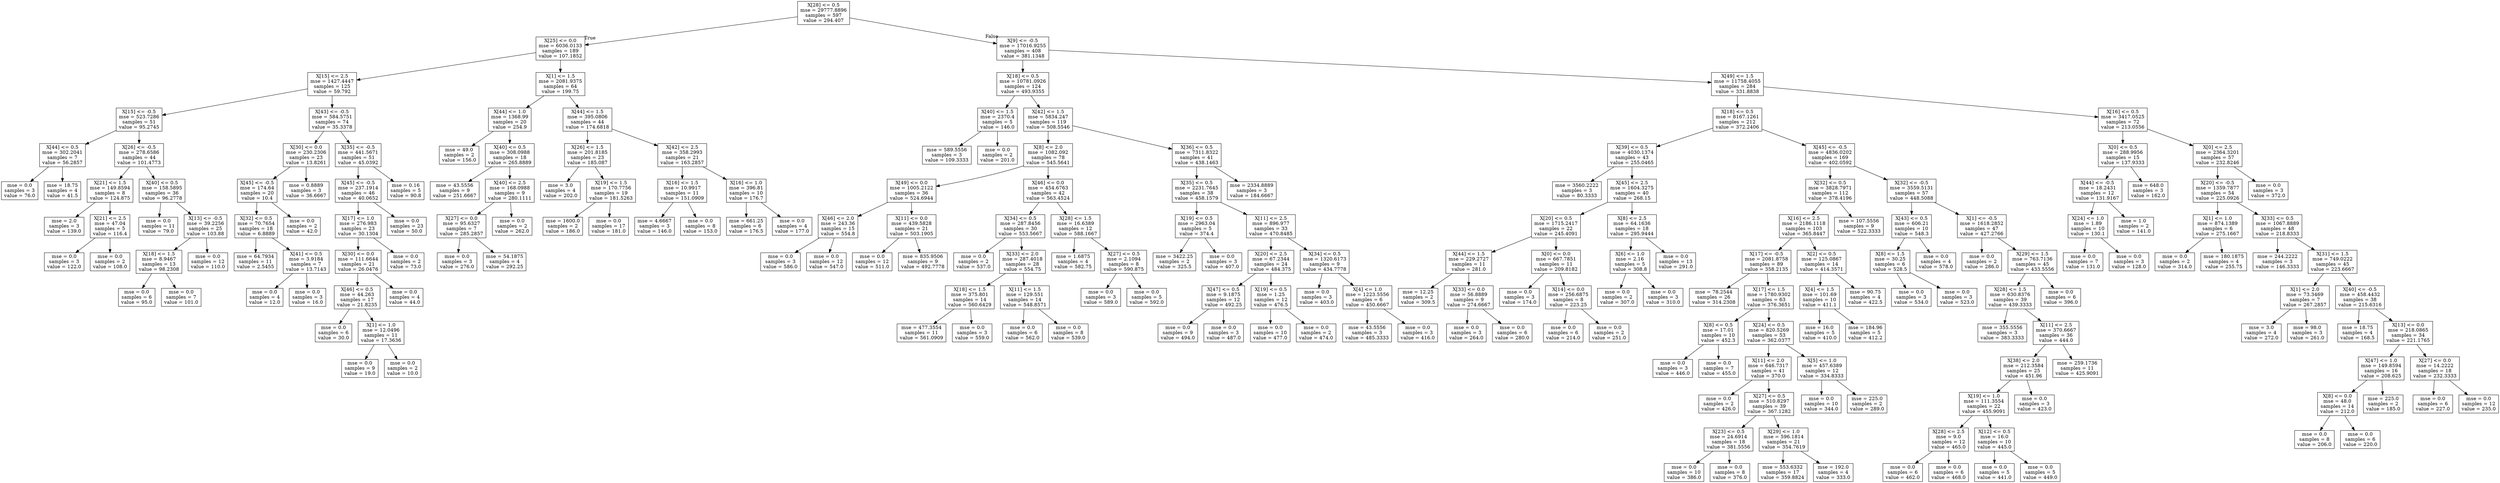 digraph Tree {
node [shape=box] ;
0 [label="X[28] <= 0.5\nmse = 29777.8896\nsamples = 597\nvalue = 294.407"] ;
1 [label="X[25] <= 0.0\nmse = 6036.0133\nsamples = 189\nvalue = 107.1852"] ;
0 -> 1 [labeldistance=2.5, labelangle=45, headlabel="True"] ;
2 [label="X[15] <= 2.5\nmse = 1427.4447\nsamples = 125\nvalue = 59.792"] ;
1 -> 2 ;
3 [label="X[15] <= -0.5\nmse = 523.7286\nsamples = 51\nvalue = 95.2745"] ;
2 -> 3 ;
4 [label="X[44] <= 0.5\nmse = 302.2041\nsamples = 7\nvalue = 56.2857"] ;
3 -> 4 ;
5 [label="mse = 0.0\nsamples = 3\nvalue = 76.0"] ;
4 -> 5 ;
6 [label="mse = 18.75\nsamples = 4\nvalue = 41.5"] ;
4 -> 6 ;
7 [label="X[26] <= -0.5\nmse = 278.6586\nsamples = 44\nvalue = 101.4773"] ;
3 -> 7 ;
8 [label="X[21] <= 1.5\nmse = 149.8594\nsamples = 8\nvalue = 124.875"] ;
7 -> 8 ;
9 [label="mse = 2.0\nsamples = 3\nvalue = 139.0"] ;
8 -> 9 ;
10 [label="X[21] <= 2.5\nmse = 47.04\nsamples = 5\nvalue = 116.4"] ;
8 -> 10 ;
11 [label="mse = 0.0\nsamples = 3\nvalue = 122.0"] ;
10 -> 11 ;
12 [label="mse = 0.0\nsamples = 2\nvalue = 108.0"] ;
10 -> 12 ;
13 [label="X[40] <= 0.5\nmse = 158.5895\nsamples = 36\nvalue = 96.2778"] ;
7 -> 13 ;
14 [label="mse = 0.0\nsamples = 11\nvalue = 79.0"] ;
13 -> 14 ;
15 [label="X[13] <= -0.5\nmse = 39.2256\nsamples = 25\nvalue = 103.88"] ;
13 -> 15 ;
16 [label="X[18] <= 1.5\nmse = 8.9467\nsamples = 13\nvalue = 98.2308"] ;
15 -> 16 ;
17 [label="mse = 0.0\nsamples = 6\nvalue = 95.0"] ;
16 -> 17 ;
18 [label="mse = 0.0\nsamples = 7\nvalue = 101.0"] ;
16 -> 18 ;
19 [label="mse = 0.0\nsamples = 12\nvalue = 110.0"] ;
15 -> 19 ;
20 [label="X[43] <= -0.5\nmse = 584.5751\nsamples = 74\nvalue = 35.3378"] ;
2 -> 20 ;
21 [label="X[30] <= 0.0\nmse = 230.2306\nsamples = 23\nvalue = 13.8261"] ;
20 -> 21 ;
22 [label="X[45] <= -0.5\nmse = 174.64\nsamples = 20\nvalue = 10.4"] ;
21 -> 22 ;
23 [label="X[32] <= 0.5\nmse = 70.7654\nsamples = 18\nvalue = 6.8889"] ;
22 -> 23 ;
24 [label="mse = 64.7934\nsamples = 11\nvalue = 2.5455"] ;
23 -> 24 ;
25 [label="X[41] <= 0.5\nmse = 3.9184\nsamples = 7\nvalue = 13.7143"] ;
23 -> 25 ;
26 [label="mse = 0.0\nsamples = 4\nvalue = 12.0"] ;
25 -> 26 ;
27 [label="mse = 0.0\nsamples = 3\nvalue = 16.0"] ;
25 -> 27 ;
28 [label="mse = 0.0\nsamples = 2\nvalue = 42.0"] ;
22 -> 28 ;
29 [label="mse = 0.8889\nsamples = 3\nvalue = 36.6667"] ;
21 -> 29 ;
30 [label="X[35] <= -0.5\nmse = 441.5671\nsamples = 51\nvalue = 45.0392"] ;
20 -> 30 ;
31 [label="X[45] <= -0.5\nmse = 237.1914\nsamples = 46\nvalue = 40.0652"] ;
30 -> 31 ;
32 [label="X[17] <= 1.0\nmse = 276.983\nsamples = 23\nvalue = 30.1304"] ;
31 -> 32 ;
33 [label="X[30] <= 0.0\nmse = 111.6644\nsamples = 21\nvalue = 26.0476"] ;
32 -> 33 ;
34 [label="X[46] <= 0.5\nmse = 44.263\nsamples = 17\nvalue = 21.8235"] ;
33 -> 34 ;
35 [label="mse = 0.0\nsamples = 6\nvalue = 30.0"] ;
34 -> 35 ;
36 [label="X[1] <= 1.0\nmse = 12.0496\nsamples = 11\nvalue = 17.3636"] ;
34 -> 36 ;
37 [label="mse = 0.0\nsamples = 9\nvalue = 19.0"] ;
36 -> 37 ;
38 [label="mse = 0.0\nsamples = 2\nvalue = 10.0"] ;
36 -> 38 ;
39 [label="mse = 0.0\nsamples = 4\nvalue = 44.0"] ;
33 -> 39 ;
40 [label="mse = 0.0\nsamples = 2\nvalue = 73.0"] ;
32 -> 40 ;
41 [label="mse = 0.0\nsamples = 23\nvalue = 50.0"] ;
31 -> 41 ;
42 [label="mse = 0.16\nsamples = 5\nvalue = 90.8"] ;
30 -> 42 ;
43 [label="X[1] <= 1.5\nmse = 2081.9375\nsamples = 64\nvalue = 199.75"] ;
1 -> 43 ;
44 [label="X[44] <= 1.0\nmse = 1368.99\nsamples = 20\nvalue = 254.9"] ;
43 -> 44 ;
45 [label="mse = 49.0\nsamples = 2\nvalue = 156.0"] ;
44 -> 45 ;
46 [label="X[40] <= 0.5\nmse = 308.0988\nsamples = 18\nvalue = 265.8889"] ;
44 -> 46 ;
47 [label="mse = 43.5556\nsamples = 9\nvalue = 251.6667"] ;
46 -> 47 ;
48 [label="X[40] <= 2.5\nmse = 168.0988\nsamples = 9\nvalue = 280.1111"] ;
46 -> 48 ;
49 [label="X[27] <= 0.0\nmse = 95.6327\nsamples = 7\nvalue = 285.2857"] ;
48 -> 49 ;
50 [label="mse = 0.0\nsamples = 3\nvalue = 276.0"] ;
49 -> 50 ;
51 [label="mse = 54.1875\nsamples = 4\nvalue = 292.25"] ;
49 -> 51 ;
52 [label="mse = 0.0\nsamples = 2\nvalue = 262.0"] ;
48 -> 52 ;
53 [label="X[44] <= 1.5\nmse = 395.0806\nsamples = 44\nvalue = 174.6818"] ;
43 -> 53 ;
54 [label="X[26] <= 1.5\nmse = 201.8185\nsamples = 23\nvalue = 185.087"] ;
53 -> 54 ;
55 [label="mse = 3.0\nsamples = 4\nvalue = 202.0"] ;
54 -> 55 ;
56 [label="X[19] <= 1.5\nmse = 170.7756\nsamples = 19\nvalue = 181.5263"] ;
54 -> 56 ;
57 [label="mse = 1600.0\nsamples = 2\nvalue = 186.0"] ;
56 -> 57 ;
58 [label="mse = 0.0\nsamples = 17\nvalue = 181.0"] ;
56 -> 58 ;
59 [label="X[42] <= 2.5\nmse = 358.2993\nsamples = 21\nvalue = 163.2857"] ;
53 -> 59 ;
60 [label="X[16] <= 1.5\nmse = 10.9917\nsamples = 11\nvalue = 151.0909"] ;
59 -> 60 ;
61 [label="mse = 4.6667\nsamples = 3\nvalue = 146.0"] ;
60 -> 61 ;
62 [label="mse = 0.0\nsamples = 8\nvalue = 153.0"] ;
60 -> 62 ;
63 [label="X[16] <= 1.0\nmse = 396.81\nsamples = 10\nvalue = 176.7"] ;
59 -> 63 ;
64 [label="mse = 661.25\nsamples = 6\nvalue = 176.5"] ;
63 -> 64 ;
65 [label="mse = 0.0\nsamples = 4\nvalue = 177.0"] ;
63 -> 65 ;
66 [label="X[9] <= -0.5\nmse = 17016.9255\nsamples = 408\nvalue = 381.1348"] ;
0 -> 66 [labeldistance=2.5, labelangle=-45, headlabel="False"] ;
67 [label="X[18] <= 0.5\nmse = 10781.0926\nsamples = 124\nvalue = 493.9355"] ;
66 -> 67 ;
68 [label="X[40] <= 1.5\nmse = 2370.4\nsamples = 5\nvalue = 146.0"] ;
67 -> 68 ;
69 [label="mse = 589.5556\nsamples = 3\nvalue = 109.3333"] ;
68 -> 69 ;
70 [label="mse = 0.0\nsamples = 2\nvalue = 201.0"] ;
68 -> 70 ;
71 [label="X[42] <= 1.5\nmse = 5834.247\nsamples = 119\nvalue = 508.5546"] ;
67 -> 71 ;
72 [label="X[8] <= 2.0\nmse = 1082.092\nsamples = 78\nvalue = 545.5641"] ;
71 -> 72 ;
73 [label="X[49] <= 0.0\nmse = 1005.2122\nsamples = 36\nvalue = 524.6944"] ;
72 -> 73 ;
74 [label="X[46] <= 2.0\nmse = 243.36\nsamples = 15\nvalue = 554.8"] ;
73 -> 74 ;
75 [label="mse = 0.0\nsamples = 3\nvalue = 586.0"] ;
74 -> 75 ;
76 [label="mse = 0.0\nsamples = 12\nvalue = 547.0"] ;
74 -> 76 ;
77 [label="X[11] <= 0.0\nmse = 439.5828\nsamples = 21\nvalue = 503.1905"] ;
73 -> 77 ;
78 [label="mse = 0.0\nsamples = 12\nvalue = 511.0"] ;
77 -> 78 ;
79 [label="mse = 835.9506\nsamples = 9\nvalue = 492.7778"] ;
77 -> 79 ;
80 [label="X[46] <= 0.0\nmse = 454.6763\nsamples = 42\nvalue = 563.4524"] ;
72 -> 80 ;
81 [label="X[34] <= 0.5\nmse = 287.8456\nsamples = 30\nvalue = 553.5667"] ;
80 -> 81 ;
82 [label="mse = 0.0\nsamples = 2\nvalue = 537.0"] ;
81 -> 82 ;
83 [label="X[33] <= 2.0\nmse = 287.4018\nsamples = 28\nvalue = 554.75"] ;
81 -> 83 ;
84 [label="X[18] <= 1.5\nmse = 375.801\nsamples = 14\nvalue = 560.6429"] ;
83 -> 84 ;
85 [label="mse = 477.3554\nsamples = 11\nvalue = 561.0909"] ;
84 -> 85 ;
86 [label="mse = 0.0\nsamples = 3\nvalue = 559.0"] ;
84 -> 86 ;
87 [label="X[11] <= 1.5\nmse = 129.551\nsamples = 14\nvalue = 548.8571"] ;
83 -> 87 ;
88 [label="mse = 0.0\nsamples = 6\nvalue = 562.0"] ;
87 -> 88 ;
89 [label="mse = 0.0\nsamples = 8\nvalue = 539.0"] ;
87 -> 89 ;
90 [label="X[28] <= 1.5\nmse = 16.6389\nsamples = 12\nvalue = 588.1667"] ;
80 -> 90 ;
91 [label="mse = 1.6875\nsamples = 4\nvalue = 582.75"] ;
90 -> 91 ;
92 [label="X[27] <= 0.5\nmse = 2.1094\nsamples = 8\nvalue = 590.875"] ;
90 -> 92 ;
93 [label="mse = 0.0\nsamples = 3\nvalue = 589.0"] ;
92 -> 93 ;
94 [label="mse = 0.0\nsamples = 5\nvalue = 592.0"] ;
92 -> 94 ;
95 [label="X[36] <= 0.5\nmse = 7311.8322\nsamples = 41\nvalue = 438.1463"] ;
71 -> 95 ;
96 [label="X[35] <= 0.5\nmse = 2231.7645\nsamples = 38\nvalue = 458.1579"] ;
95 -> 96 ;
97 [label="X[19] <= 0.5\nmse = 2963.04\nsamples = 5\nvalue = 374.4"] ;
96 -> 97 ;
98 [label="mse = 3422.25\nsamples = 2\nvalue = 325.5"] ;
97 -> 98 ;
99 [label="mse = 0.0\nsamples = 3\nvalue = 407.0"] ;
97 -> 99 ;
100 [label="X[11] <= 2.5\nmse = 896.977\nsamples = 33\nvalue = 470.8485"] ;
96 -> 100 ;
101 [label="X[20] <= 2.5\nmse = 67.2344\nsamples = 24\nvalue = 484.375"] ;
100 -> 101 ;
102 [label="X[47] <= 0.5\nmse = 9.1875\nsamples = 12\nvalue = 492.25"] ;
101 -> 102 ;
103 [label="mse = 0.0\nsamples = 9\nvalue = 494.0"] ;
102 -> 103 ;
104 [label="mse = 0.0\nsamples = 3\nvalue = 487.0"] ;
102 -> 104 ;
105 [label="X[19] <= 0.5\nmse = 1.25\nsamples = 12\nvalue = 476.5"] ;
101 -> 105 ;
106 [label="mse = 0.0\nsamples = 10\nvalue = 477.0"] ;
105 -> 106 ;
107 [label="mse = 0.0\nsamples = 2\nvalue = 474.0"] ;
105 -> 107 ;
108 [label="X[34] <= 0.5\nmse = 1320.6173\nsamples = 9\nvalue = 434.7778"] ;
100 -> 108 ;
109 [label="mse = 0.0\nsamples = 3\nvalue = 403.0"] ;
108 -> 109 ;
110 [label="X[4] <= 1.0\nmse = 1223.5556\nsamples = 6\nvalue = 450.6667"] ;
108 -> 110 ;
111 [label="mse = 43.5556\nsamples = 3\nvalue = 485.3333"] ;
110 -> 111 ;
112 [label="mse = 0.0\nsamples = 3\nvalue = 416.0"] ;
110 -> 112 ;
113 [label="mse = 2334.8889\nsamples = 3\nvalue = 184.6667"] ;
95 -> 113 ;
114 [label="X[49] <= 1.5\nmse = 11758.4055\nsamples = 284\nvalue = 331.8838"] ;
66 -> 114 ;
115 [label="X[18] <= 0.5\nmse = 8167.1261\nsamples = 212\nvalue = 372.2406"] ;
114 -> 115 ;
116 [label="X[39] <= 0.5\nmse = 4030.1374\nsamples = 43\nvalue = 255.0465"] ;
115 -> 116 ;
117 [label="mse = 3560.2222\nsamples = 3\nvalue = 80.3333"] ;
116 -> 117 ;
118 [label="X[45] <= 2.5\nmse = 1604.3275\nsamples = 40\nvalue = 268.15"] ;
116 -> 118 ;
119 [label="X[20] <= 0.5\nmse = 1715.2417\nsamples = 22\nvalue = 245.4091"] ;
118 -> 119 ;
120 [label="X[44] <= 1.5\nmse = 229.2727\nsamples = 11\nvalue = 281.0"] ;
119 -> 120 ;
121 [label="mse = 12.25\nsamples = 2\nvalue = 309.5"] ;
120 -> 121 ;
122 [label="X[33] <= 0.0\nmse = 56.8889\nsamples = 9\nvalue = 274.6667"] ;
120 -> 122 ;
123 [label="mse = 0.0\nsamples = 3\nvalue = 264.0"] ;
122 -> 123 ;
124 [label="mse = 0.0\nsamples = 6\nvalue = 280.0"] ;
122 -> 124 ;
125 [label="X[0] <= 0.0\nmse = 667.7851\nsamples = 11\nvalue = 209.8182"] ;
119 -> 125 ;
126 [label="mse = 0.0\nsamples = 3\nvalue = 174.0"] ;
125 -> 126 ;
127 [label="X[14] <= 0.0\nmse = 256.6875\nsamples = 8\nvalue = 223.25"] ;
125 -> 127 ;
128 [label="mse = 0.0\nsamples = 6\nvalue = 214.0"] ;
127 -> 128 ;
129 [label="mse = 0.0\nsamples = 2\nvalue = 251.0"] ;
127 -> 129 ;
130 [label="X[8] <= 2.5\nmse = 64.1636\nsamples = 18\nvalue = 295.9444"] ;
118 -> 130 ;
131 [label="X[6] <= 1.0\nmse = 2.16\nsamples = 5\nvalue = 308.8"] ;
130 -> 131 ;
132 [label="mse = 0.0\nsamples = 2\nvalue = 307.0"] ;
131 -> 132 ;
133 [label="mse = 0.0\nsamples = 3\nvalue = 310.0"] ;
131 -> 133 ;
134 [label="mse = 0.0\nsamples = 13\nvalue = 291.0"] ;
130 -> 134 ;
135 [label="X[45] <= -0.5\nmse = 4836.0202\nsamples = 169\nvalue = 402.0592"] ;
115 -> 135 ;
136 [label="X[32] <= 0.5\nmse = 3828.7971\nsamples = 112\nvalue = 378.4196"] ;
135 -> 136 ;
137 [label="X[16] <= 2.5\nmse = 2186.1118\nsamples = 103\nvalue = 365.8447"] ;
136 -> 137 ;
138 [label="X[17] <= -0.5\nmse = 2081.8758\nsamples = 89\nvalue = 358.2135"] ;
137 -> 138 ;
139 [label="mse = 78.2544\nsamples = 26\nvalue = 314.2308"] ;
138 -> 139 ;
140 [label="X[17] <= 1.5\nmse = 1780.9302\nsamples = 63\nvalue = 376.3651"] ;
138 -> 140 ;
141 [label="X[8] <= 0.5\nmse = 17.01\nsamples = 10\nvalue = 452.3"] ;
140 -> 141 ;
142 [label="mse = 0.0\nsamples = 3\nvalue = 446.0"] ;
141 -> 142 ;
143 [label="mse = 0.0\nsamples = 7\nvalue = 455.0"] ;
141 -> 143 ;
144 [label="X[24] <= 0.5\nmse = 820.5269\nsamples = 53\nvalue = 362.0377"] ;
140 -> 144 ;
145 [label="X[11] <= 2.0\nmse = 646.7317\nsamples = 41\nvalue = 370.0"] ;
144 -> 145 ;
146 [label="mse = 0.0\nsamples = 2\nvalue = 426.0"] ;
145 -> 146 ;
147 [label="X[27] <= 0.5\nmse = 510.8297\nsamples = 39\nvalue = 367.1282"] ;
145 -> 147 ;
148 [label="X[23] <= 0.5\nmse = 24.6914\nsamples = 18\nvalue = 381.5556"] ;
147 -> 148 ;
149 [label="mse = 0.0\nsamples = 10\nvalue = 386.0"] ;
148 -> 149 ;
150 [label="mse = 0.0\nsamples = 8\nvalue = 376.0"] ;
148 -> 150 ;
151 [label="X[29] <= 1.0\nmse = 596.1814\nsamples = 21\nvalue = 354.7619"] ;
147 -> 151 ;
152 [label="mse = 553.6332\nsamples = 17\nvalue = 359.8824"] ;
151 -> 152 ;
153 [label="mse = 192.0\nsamples = 4\nvalue = 333.0"] ;
151 -> 153 ;
154 [label="X[5] <= 1.0\nmse = 457.6389\nsamples = 12\nvalue = 334.8333"] ;
144 -> 154 ;
155 [label="mse = 0.0\nsamples = 10\nvalue = 344.0"] ;
154 -> 155 ;
156 [label="mse = 225.0\nsamples = 2\nvalue = 289.0"] ;
154 -> 156 ;
157 [label="X[2] <= 0.5\nmse = 125.0867\nsamples = 14\nvalue = 414.3571"] ;
137 -> 157 ;
158 [label="X[4] <= 1.5\nmse = 101.69\nsamples = 10\nvalue = 411.1"] ;
157 -> 158 ;
159 [label="mse = 16.0\nsamples = 5\nvalue = 410.0"] ;
158 -> 159 ;
160 [label="mse = 184.96\nsamples = 5\nvalue = 412.2"] ;
158 -> 160 ;
161 [label="mse = 90.75\nsamples = 4\nvalue = 422.5"] ;
157 -> 161 ;
162 [label="mse = 107.5556\nsamples = 9\nvalue = 522.3333"] ;
136 -> 162 ;
163 [label="X[32] <= -0.5\nmse = 3559.5131\nsamples = 57\nvalue = 448.5088"] ;
135 -> 163 ;
164 [label="X[43] <= 0.5\nmse = 606.21\nsamples = 10\nvalue = 548.3"] ;
163 -> 164 ;
165 [label="X[8] <= 1.5\nmse = 30.25\nsamples = 6\nvalue = 528.5"] ;
164 -> 165 ;
166 [label="mse = 0.0\nsamples = 3\nvalue = 534.0"] ;
165 -> 166 ;
167 [label="mse = 0.0\nsamples = 3\nvalue = 523.0"] ;
165 -> 167 ;
168 [label="mse = 0.0\nsamples = 4\nvalue = 578.0"] ;
164 -> 168 ;
169 [label="X[1] <= -0.5\nmse = 1618.2852\nsamples = 47\nvalue = 427.2766"] ;
163 -> 169 ;
170 [label="mse = 0.0\nsamples = 2\nvalue = 286.0"] ;
169 -> 170 ;
171 [label="X[29] <= 1.5\nmse = 763.7136\nsamples = 45\nvalue = 433.5556"] ;
169 -> 171 ;
172 [label="X[28] <= 1.5\nmse = 630.8376\nsamples = 39\nvalue = 439.3333"] ;
171 -> 172 ;
173 [label="mse = 355.5556\nsamples = 3\nvalue = 383.3333"] ;
172 -> 173 ;
174 [label="X[11] <= 2.5\nmse = 370.6667\nsamples = 36\nvalue = 444.0"] ;
172 -> 174 ;
175 [label="X[38] <= 2.0\nmse = 212.3584\nsamples = 25\nvalue = 451.96"] ;
174 -> 175 ;
176 [label="X[19] <= 1.0\nmse = 111.3554\nsamples = 22\nvalue = 455.9091"] ;
175 -> 176 ;
177 [label="X[28] <= 2.5\nmse = 9.0\nsamples = 12\nvalue = 465.0"] ;
176 -> 177 ;
178 [label="mse = 0.0\nsamples = 6\nvalue = 462.0"] ;
177 -> 178 ;
179 [label="mse = 0.0\nsamples = 6\nvalue = 468.0"] ;
177 -> 179 ;
180 [label="X[12] <= 0.5\nmse = 16.0\nsamples = 10\nvalue = 445.0"] ;
176 -> 180 ;
181 [label="mse = 0.0\nsamples = 5\nvalue = 441.0"] ;
180 -> 181 ;
182 [label="mse = 0.0\nsamples = 5\nvalue = 449.0"] ;
180 -> 182 ;
183 [label="mse = 0.0\nsamples = 3\nvalue = 423.0"] ;
175 -> 183 ;
184 [label="mse = 259.1736\nsamples = 11\nvalue = 425.9091"] ;
174 -> 184 ;
185 [label="mse = 0.0\nsamples = 6\nvalue = 396.0"] ;
171 -> 185 ;
186 [label="X[16] <= 0.5\nmse = 3417.0525\nsamples = 72\nvalue = 213.0556"] ;
114 -> 186 ;
187 [label="X[0] <= 0.5\nmse = 288.9956\nsamples = 15\nvalue = 137.9333"] ;
186 -> 187 ;
188 [label="X[44] <= -0.5\nmse = 18.2431\nsamples = 12\nvalue = 131.9167"] ;
187 -> 188 ;
189 [label="X[24] <= 1.0\nmse = 1.89\nsamples = 10\nvalue = 130.1"] ;
188 -> 189 ;
190 [label="mse = 0.0\nsamples = 7\nvalue = 131.0"] ;
189 -> 190 ;
191 [label="mse = 0.0\nsamples = 3\nvalue = 128.0"] ;
189 -> 191 ;
192 [label="mse = 1.0\nsamples = 2\nvalue = 141.0"] ;
188 -> 192 ;
193 [label="mse = 648.0\nsamples = 3\nvalue = 162.0"] ;
187 -> 193 ;
194 [label="X[0] <= 2.5\nmse = 2364.3201\nsamples = 57\nvalue = 232.8246"] ;
186 -> 194 ;
195 [label="X[20] <= -0.5\nmse = 1359.7877\nsamples = 54\nvalue = 225.0926"] ;
194 -> 195 ;
196 [label="X[1] <= 1.0\nmse = 874.1389\nsamples = 6\nvalue = 275.1667"] ;
195 -> 196 ;
197 [label="mse = 0.0\nsamples = 2\nvalue = 314.0"] ;
196 -> 197 ;
198 [label="mse = 180.1875\nsamples = 4\nvalue = 255.75"] ;
196 -> 198 ;
199 [label="X[33] <= 0.5\nmse = 1067.8889\nsamples = 48\nvalue = 218.8333"] ;
195 -> 199 ;
200 [label="mse = 244.2222\nsamples = 3\nvalue = 146.3333"] ;
199 -> 200 ;
201 [label="X[31] <= 1.5\nmse = 749.0222\nsamples = 45\nvalue = 223.6667"] ;
199 -> 201 ;
202 [label="X[1] <= 2.0\nmse = 73.3469\nsamples = 7\nvalue = 267.2857"] ;
201 -> 202 ;
203 [label="mse = 3.0\nsamples = 4\nvalue = 272.0"] ;
202 -> 203 ;
204 [label="mse = 98.0\nsamples = 3\nvalue = 261.0"] ;
202 -> 204 ;
205 [label="X[40] <= -0.5\nmse = 458.4432\nsamples = 38\nvalue = 215.6316"] ;
201 -> 205 ;
206 [label="mse = 18.75\nsamples = 4\nvalue = 168.5"] ;
205 -> 206 ;
207 [label="X[13] <= 0.0\nmse = 218.0865\nsamples = 34\nvalue = 221.1765"] ;
205 -> 207 ;
208 [label="X[47] <= 1.0\nmse = 149.8594\nsamples = 16\nvalue = 208.625"] ;
207 -> 208 ;
209 [label="X[8] <= 0.0\nmse = 48.0\nsamples = 14\nvalue = 212.0"] ;
208 -> 209 ;
210 [label="mse = 0.0\nsamples = 8\nvalue = 206.0"] ;
209 -> 210 ;
211 [label="mse = 0.0\nsamples = 6\nvalue = 220.0"] ;
209 -> 211 ;
212 [label="mse = 225.0\nsamples = 2\nvalue = 185.0"] ;
208 -> 212 ;
213 [label="X[27] <= 0.0\nmse = 14.2222\nsamples = 18\nvalue = 232.3333"] ;
207 -> 213 ;
214 [label="mse = 0.0\nsamples = 6\nvalue = 227.0"] ;
213 -> 214 ;
215 [label="mse = 0.0\nsamples = 12\nvalue = 235.0"] ;
213 -> 215 ;
216 [label="mse = 0.0\nsamples = 3\nvalue = 372.0"] ;
194 -> 216 ;
}